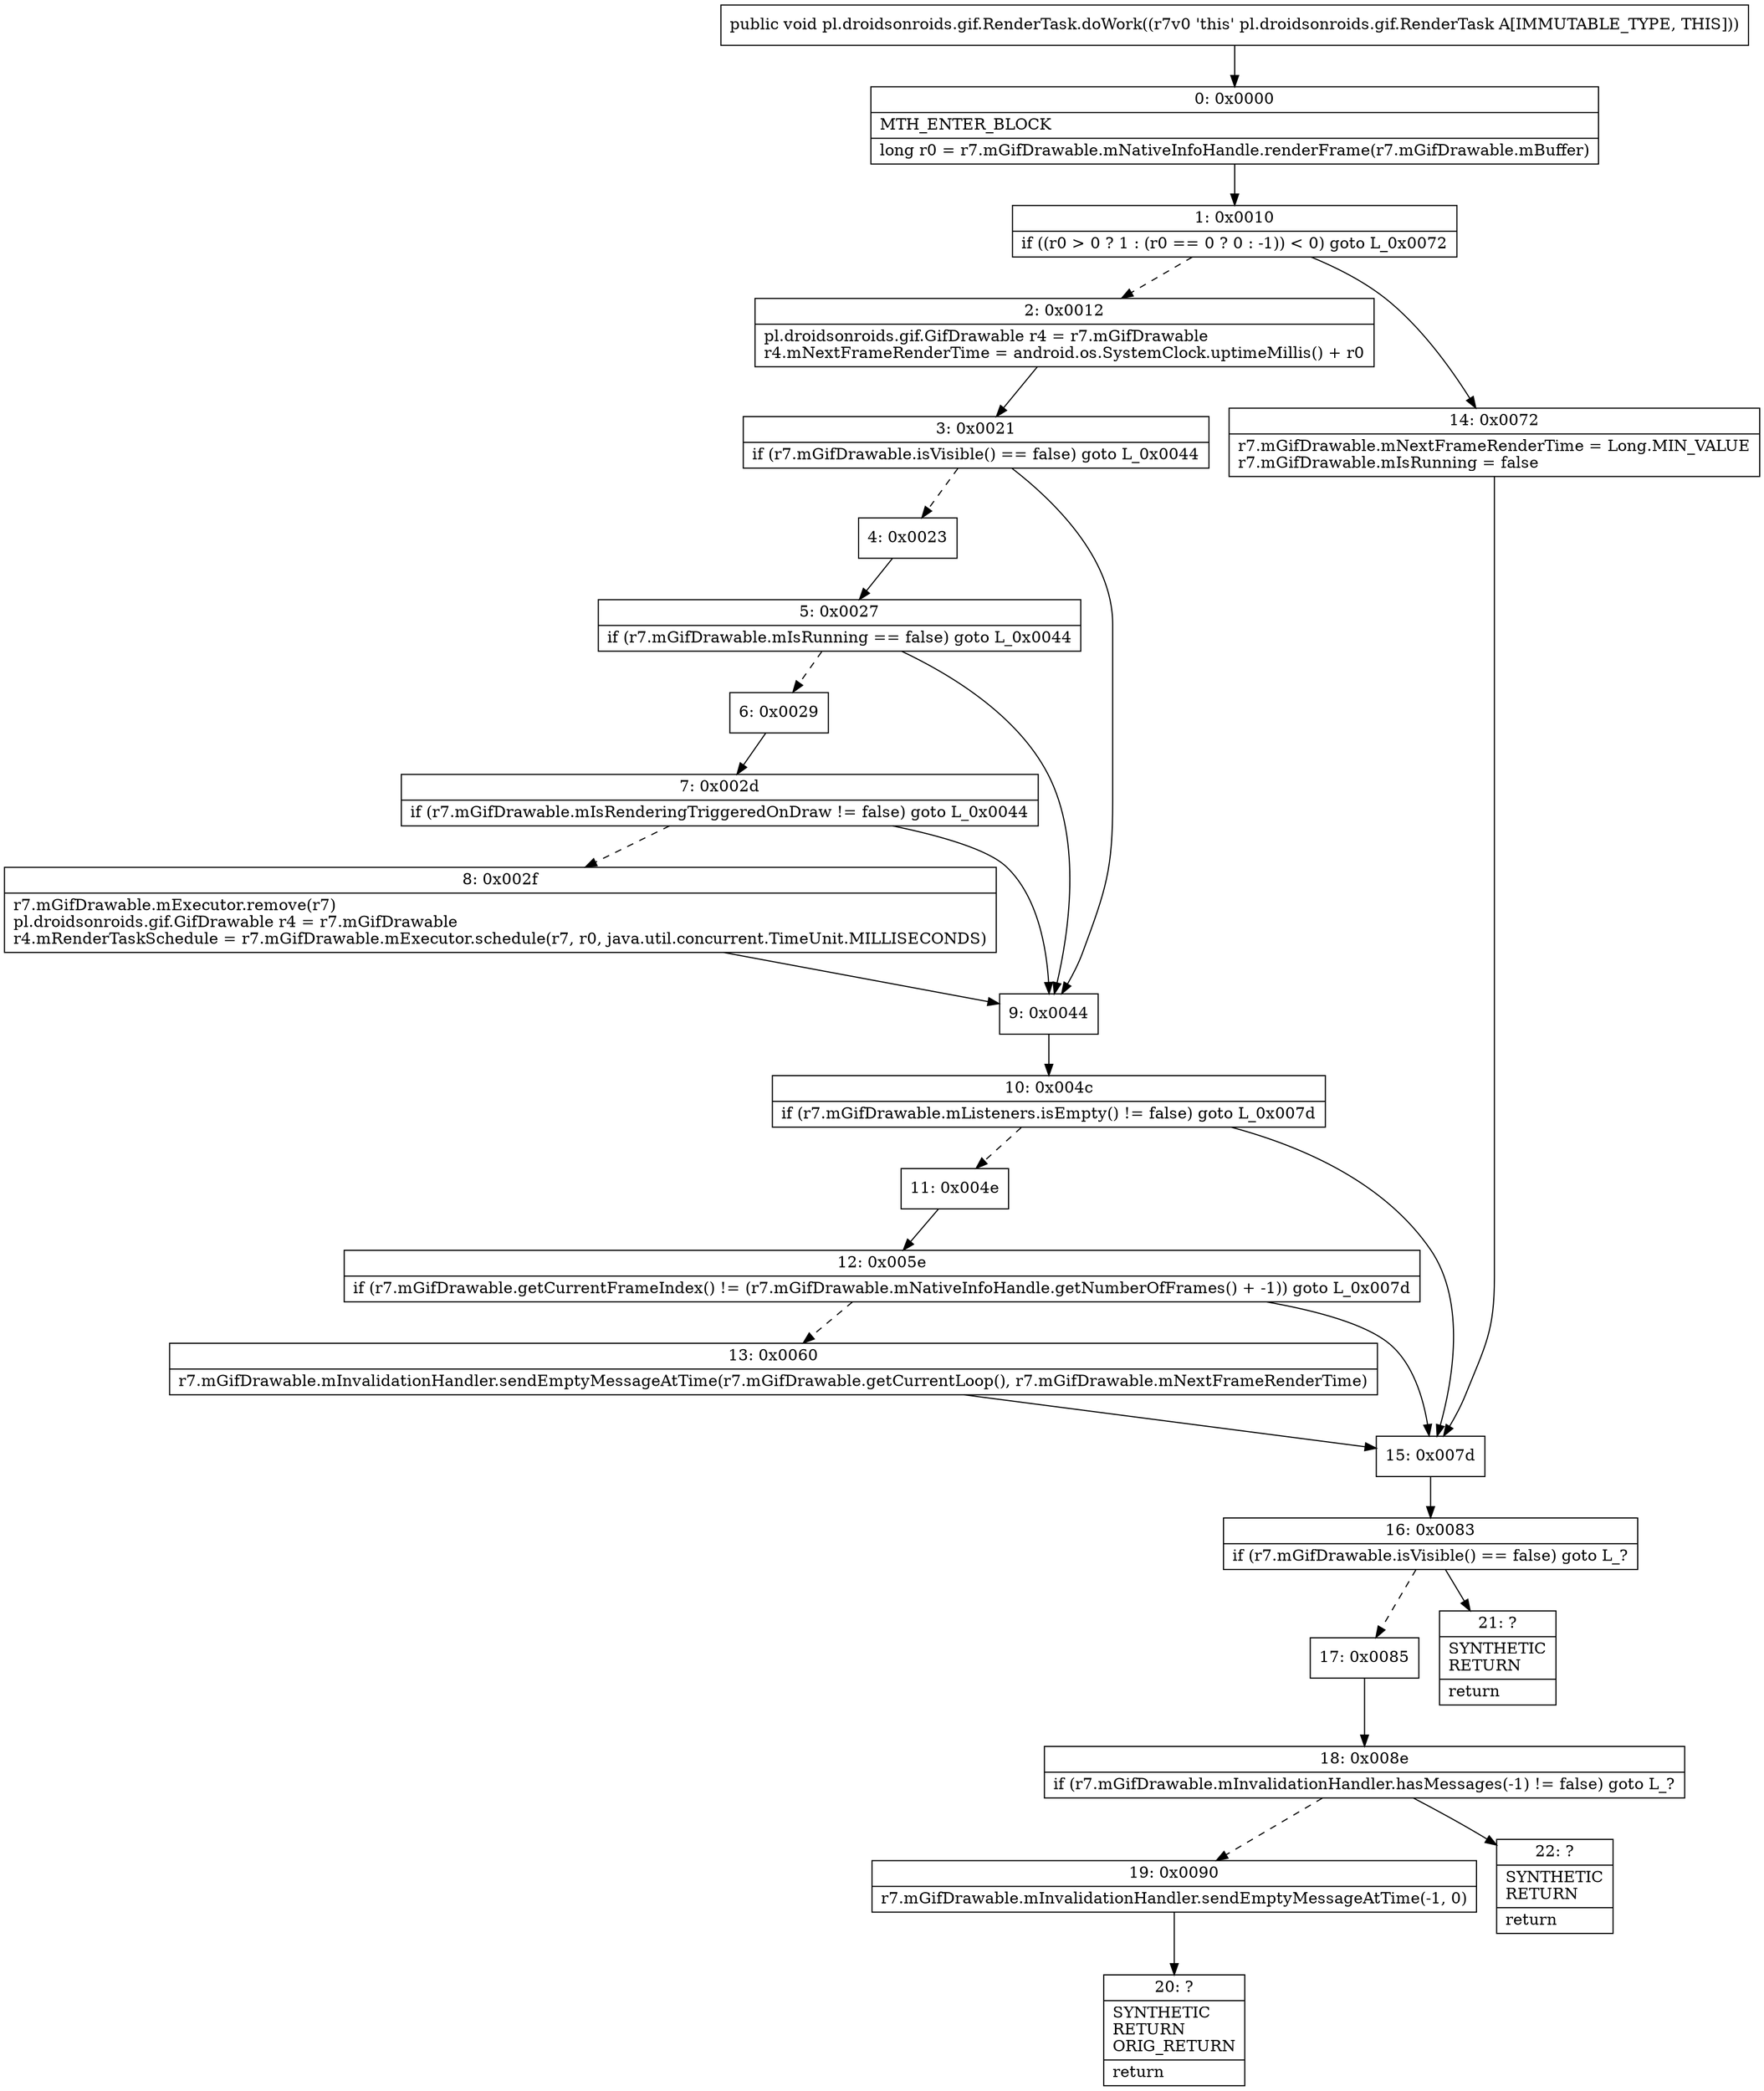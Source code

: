 digraph "CFG forpl.droidsonroids.gif.RenderTask.doWork()V" {
Node_0 [shape=record,label="{0\:\ 0x0000|MTH_ENTER_BLOCK\l|long r0 = r7.mGifDrawable.mNativeInfoHandle.renderFrame(r7.mGifDrawable.mBuffer)\l}"];
Node_1 [shape=record,label="{1\:\ 0x0010|if ((r0 \> 0 ? 1 : (r0 == 0 ? 0 : \-1)) \< 0) goto L_0x0072\l}"];
Node_2 [shape=record,label="{2\:\ 0x0012|pl.droidsonroids.gif.GifDrawable r4 = r7.mGifDrawable\lr4.mNextFrameRenderTime = android.os.SystemClock.uptimeMillis() + r0\l}"];
Node_3 [shape=record,label="{3\:\ 0x0021|if (r7.mGifDrawable.isVisible() == false) goto L_0x0044\l}"];
Node_4 [shape=record,label="{4\:\ 0x0023}"];
Node_5 [shape=record,label="{5\:\ 0x0027|if (r7.mGifDrawable.mIsRunning == false) goto L_0x0044\l}"];
Node_6 [shape=record,label="{6\:\ 0x0029}"];
Node_7 [shape=record,label="{7\:\ 0x002d|if (r7.mGifDrawable.mIsRenderingTriggeredOnDraw != false) goto L_0x0044\l}"];
Node_8 [shape=record,label="{8\:\ 0x002f|r7.mGifDrawable.mExecutor.remove(r7)\lpl.droidsonroids.gif.GifDrawable r4 = r7.mGifDrawable\lr4.mRenderTaskSchedule = r7.mGifDrawable.mExecutor.schedule(r7, r0, java.util.concurrent.TimeUnit.MILLISECONDS)\l}"];
Node_9 [shape=record,label="{9\:\ 0x0044}"];
Node_10 [shape=record,label="{10\:\ 0x004c|if (r7.mGifDrawable.mListeners.isEmpty() != false) goto L_0x007d\l}"];
Node_11 [shape=record,label="{11\:\ 0x004e}"];
Node_12 [shape=record,label="{12\:\ 0x005e|if (r7.mGifDrawable.getCurrentFrameIndex() != (r7.mGifDrawable.mNativeInfoHandle.getNumberOfFrames() + \-1)) goto L_0x007d\l}"];
Node_13 [shape=record,label="{13\:\ 0x0060|r7.mGifDrawable.mInvalidationHandler.sendEmptyMessageAtTime(r7.mGifDrawable.getCurrentLoop(), r7.mGifDrawable.mNextFrameRenderTime)\l}"];
Node_14 [shape=record,label="{14\:\ 0x0072|r7.mGifDrawable.mNextFrameRenderTime = Long.MIN_VALUE\lr7.mGifDrawable.mIsRunning = false\l}"];
Node_15 [shape=record,label="{15\:\ 0x007d}"];
Node_16 [shape=record,label="{16\:\ 0x0083|if (r7.mGifDrawable.isVisible() == false) goto L_?\l}"];
Node_17 [shape=record,label="{17\:\ 0x0085}"];
Node_18 [shape=record,label="{18\:\ 0x008e|if (r7.mGifDrawable.mInvalidationHandler.hasMessages(\-1) != false) goto L_?\l}"];
Node_19 [shape=record,label="{19\:\ 0x0090|r7.mGifDrawable.mInvalidationHandler.sendEmptyMessageAtTime(\-1, 0)\l}"];
Node_20 [shape=record,label="{20\:\ ?|SYNTHETIC\lRETURN\lORIG_RETURN\l|return\l}"];
Node_21 [shape=record,label="{21\:\ ?|SYNTHETIC\lRETURN\l|return\l}"];
Node_22 [shape=record,label="{22\:\ ?|SYNTHETIC\lRETURN\l|return\l}"];
MethodNode[shape=record,label="{public void pl.droidsonroids.gif.RenderTask.doWork((r7v0 'this' pl.droidsonroids.gif.RenderTask A[IMMUTABLE_TYPE, THIS])) }"];
MethodNode -> Node_0;
Node_0 -> Node_1;
Node_1 -> Node_2[style=dashed];
Node_1 -> Node_14;
Node_2 -> Node_3;
Node_3 -> Node_4[style=dashed];
Node_3 -> Node_9;
Node_4 -> Node_5;
Node_5 -> Node_6[style=dashed];
Node_5 -> Node_9;
Node_6 -> Node_7;
Node_7 -> Node_8[style=dashed];
Node_7 -> Node_9;
Node_8 -> Node_9;
Node_9 -> Node_10;
Node_10 -> Node_11[style=dashed];
Node_10 -> Node_15;
Node_11 -> Node_12;
Node_12 -> Node_13[style=dashed];
Node_12 -> Node_15;
Node_13 -> Node_15;
Node_14 -> Node_15;
Node_15 -> Node_16;
Node_16 -> Node_17[style=dashed];
Node_16 -> Node_21;
Node_17 -> Node_18;
Node_18 -> Node_19[style=dashed];
Node_18 -> Node_22;
Node_19 -> Node_20;
}

